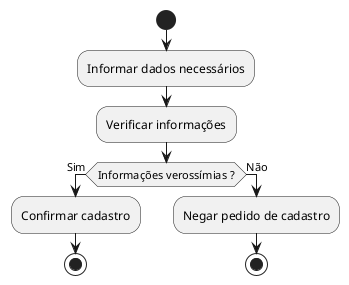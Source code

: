 @startuml
start
:Informar dados necessários;
:Verificar informações;
if (Informações verossímias ?) then (Sim)
    :Confirmar cadastro;
    stop
else (Não)
    :Negar pedido de cadastro;
    stop
endif
@enduml